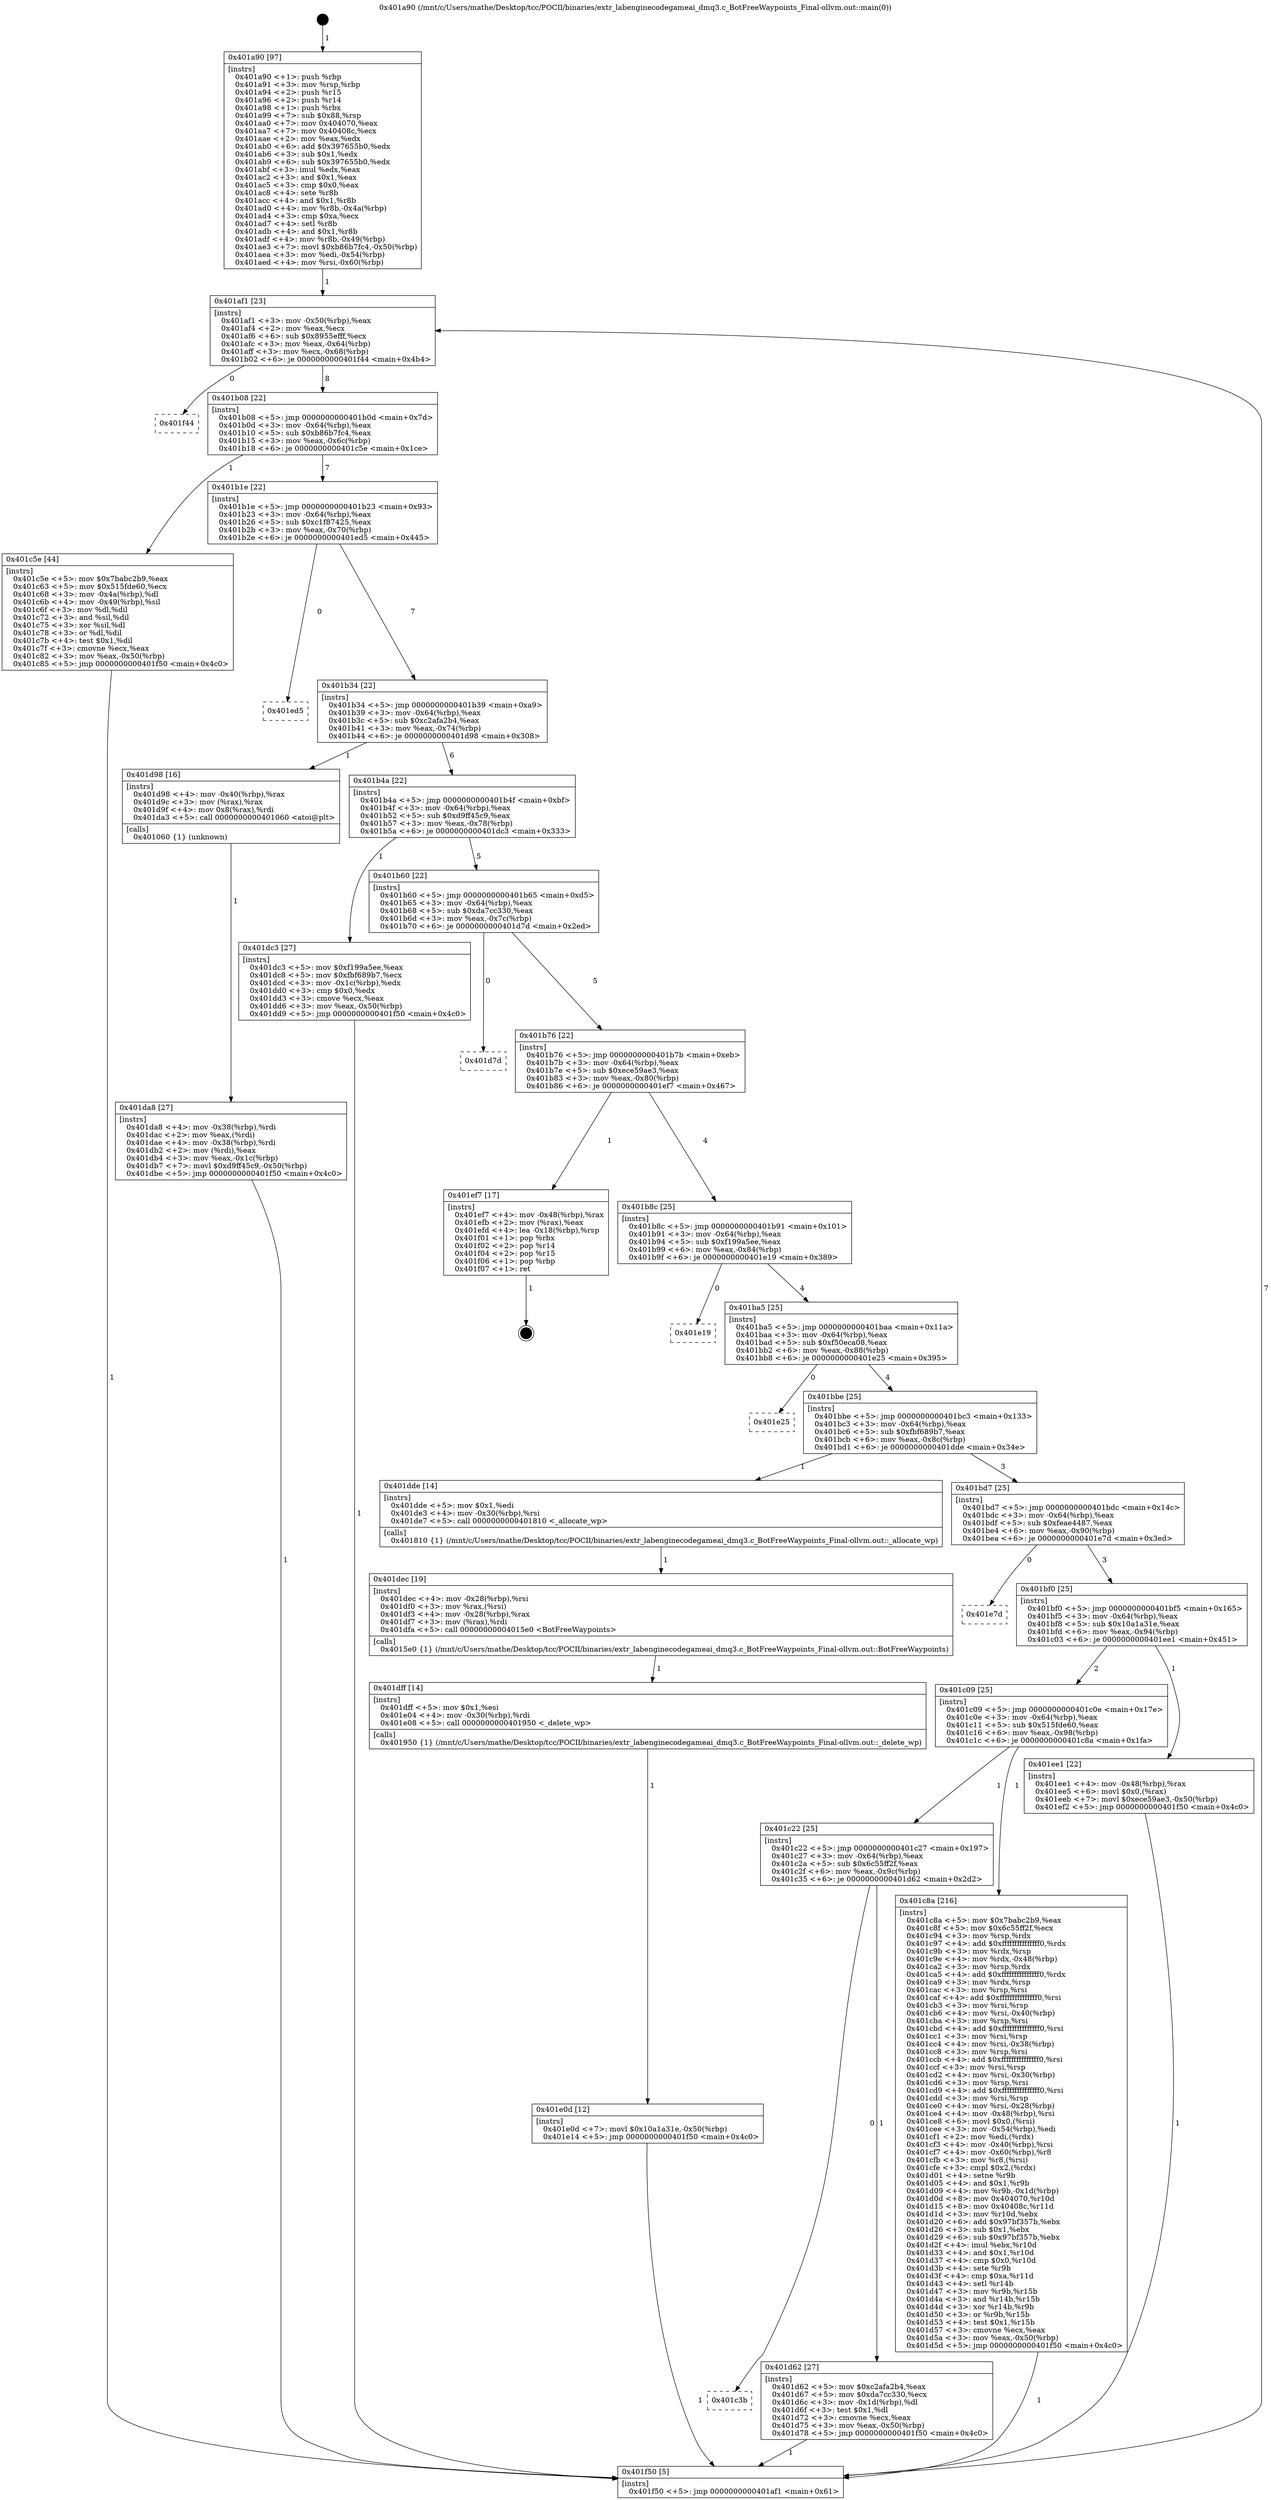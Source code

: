 digraph "0x401a90" {
  label = "0x401a90 (/mnt/c/Users/mathe/Desktop/tcc/POCII/binaries/extr_labenginecodegameai_dmq3.c_BotFreeWaypoints_Final-ollvm.out::main(0))"
  labelloc = "t"
  node[shape=record]

  Entry [label="",width=0.3,height=0.3,shape=circle,fillcolor=black,style=filled]
  "0x401af1" [label="{
     0x401af1 [23]\l
     | [instrs]\l
     &nbsp;&nbsp;0x401af1 \<+3\>: mov -0x50(%rbp),%eax\l
     &nbsp;&nbsp;0x401af4 \<+2\>: mov %eax,%ecx\l
     &nbsp;&nbsp;0x401af6 \<+6\>: sub $0x8955efff,%ecx\l
     &nbsp;&nbsp;0x401afc \<+3\>: mov %eax,-0x64(%rbp)\l
     &nbsp;&nbsp;0x401aff \<+3\>: mov %ecx,-0x68(%rbp)\l
     &nbsp;&nbsp;0x401b02 \<+6\>: je 0000000000401f44 \<main+0x4b4\>\l
  }"]
  "0x401f44" [label="{
     0x401f44\l
  }", style=dashed]
  "0x401b08" [label="{
     0x401b08 [22]\l
     | [instrs]\l
     &nbsp;&nbsp;0x401b08 \<+5\>: jmp 0000000000401b0d \<main+0x7d\>\l
     &nbsp;&nbsp;0x401b0d \<+3\>: mov -0x64(%rbp),%eax\l
     &nbsp;&nbsp;0x401b10 \<+5\>: sub $0xb86b7fc4,%eax\l
     &nbsp;&nbsp;0x401b15 \<+3\>: mov %eax,-0x6c(%rbp)\l
     &nbsp;&nbsp;0x401b18 \<+6\>: je 0000000000401c5e \<main+0x1ce\>\l
  }"]
  Exit [label="",width=0.3,height=0.3,shape=circle,fillcolor=black,style=filled,peripheries=2]
  "0x401c5e" [label="{
     0x401c5e [44]\l
     | [instrs]\l
     &nbsp;&nbsp;0x401c5e \<+5\>: mov $0x7babc2b9,%eax\l
     &nbsp;&nbsp;0x401c63 \<+5\>: mov $0x515fde60,%ecx\l
     &nbsp;&nbsp;0x401c68 \<+3\>: mov -0x4a(%rbp),%dl\l
     &nbsp;&nbsp;0x401c6b \<+4\>: mov -0x49(%rbp),%sil\l
     &nbsp;&nbsp;0x401c6f \<+3\>: mov %dl,%dil\l
     &nbsp;&nbsp;0x401c72 \<+3\>: and %sil,%dil\l
     &nbsp;&nbsp;0x401c75 \<+3\>: xor %sil,%dl\l
     &nbsp;&nbsp;0x401c78 \<+3\>: or %dl,%dil\l
     &nbsp;&nbsp;0x401c7b \<+4\>: test $0x1,%dil\l
     &nbsp;&nbsp;0x401c7f \<+3\>: cmovne %ecx,%eax\l
     &nbsp;&nbsp;0x401c82 \<+3\>: mov %eax,-0x50(%rbp)\l
     &nbsp;&nbsp;0x401c85 \<+5\>: jmp 0000000000401f50 \<main+0x4c0\>\l
  }"]
  "0x401b1e" [label="{
     0x401b1e [22]\l
     | [instrs]\l
     &nbsp;&nbsp;0x401b1e \<+5\>: jmp 0000000000401b23 \<main+0x93\>\l
     &nbsp;&nbsp;0x401b23 \<+3\>: mov -0x64(%rbp),%eax\l
     &nbsp;&nbsp;0x401b26 \<+5\>: sub $0xc1f87425,%eax\l
     &nbsp;&nbsp;0x401b2b \<+3\>: mov %eax,-0x70(%rbp)\l
     &nbsp;&nbsp;0x401b2e \<+6\>: je 0000000000401ed5 \<main+0x445\>\l
  }"]
  "0x401f50" [label="{
     0x401f50 [5]\l
     | [instrs]\l
     &nbsp;&nbsp;0x401f50 \<+5\>: jmp 0000000000401af1 \<main+0x61\>\l
  }"]
  "0x401a90" [label="{
     0x401a90 [97]\l
     | [instrs]\l
     &nbsp;&nbsp;0x401a90 \<+1\>: push %rbp\l
     &nbsp;&nbsp;0x401a91 \<+3\>: mov %rsp,%rbp\l
     &nbsp;&nbsp;0x401a94 \<+2\>: push %r15\l
     &nbsp;&nbsp;0x401a96 \<+2\>: push %r14\l
     &nbsp;&nbsp;0x401a98 \<+1\>: push %rbx\l
     &nbsp;&nbsp;0x401a99 \<+7\>: sub $0x88,%rsp\l
     &nbsp;&nbsp;0x401aa0 \<+7\>: mov 0x404070,%eax\l
     &nbsp;&nbsp;0x401aa7 \<+7\>: mov 0x40408c,%ecx\l
     &nbsp;&nbsp;0x401aae \<+2\>: mov %eax,%edx\l
     &nbsp;&nbsp;0x401ab0 \<+6\>: add $0x397655b0,%edx\l
     &nbsp;&nbsp;0x401ab6 \<+3\>: sub $0x1,%edx\l
     &nbsp;&nbsp;0x401ab9 \<+6\>: sub $0x397655b0,%edx\l
     &nbsp;&nbsp;0x401abf \<+3\>: imul %edx,%eax\l
     &nbsp;&nbsp;0x401ac2 \<+3\>: and $0x1,%eax\l
     &nbsp;&nbsp;0x401ac5 \<+3\>: cmp $0x0,%eax\l
     &nbsp;&nbsp;0x401ac8 \<+4\>: sete %r8b\l
     &nbsp;&nbsp;0x401acc \<+4\>: and $0x1,%r8b\l
     &nbsp;&nbsp;0x401ad0 \<+4\>: mov %r8b,-0x4a(%rbp)\l
     &nbsp;&nbsp;0x401ad4 \<+3\>: cmp $0xa,%ecx\l
     &nbsp;&nbsp;0x401ad7 \<+4\>: setl %r8b\l
     &nbsp;&nbsp;0x401adb \<+4\>: and $0x1,%r8b\l
     &nbsp;&nbsp;0x401adf \<+4\>: mov %r8b,-0x49(%rbp)\l
     &nbsp;&nbsp;0x401ae3 \<+7\>: movl $0xb86b7fc4,-0x50(%rbp)\l
     &nbsp;&nbsp;0x401aea \<+3\>: mov %edi,-0x54(%rbp)\l
     &nbsp;&nbsp;0x401aed \<+4\>: mov %rsi,-0x60(%rbp)\l
  }"]
  "0x401e0d" [label="{
     0x401e0d [12]\l
     | [instrs]\l
     &nbsp;&nbsp;0x401e0d \<+7\>: movl $0x10a1a31e,-0x50(%rbp)\l
     &nbsp;&nbsp;0x401e14 \<+5\>: jmp 0000000000401f50 \<main+0x4c0\>\l
  }"]
  "0x401ed5" [label="{
     0x401ed5\l
  }", style=dashed]
  "0x401b34" [label="{
     0x401b34 [22]\l
     | [instrs]\l
     &nbsp;&nbsp;0x401b34 \<+5\>: jmp 0000000000401b39 \<main+0xa9\>\l
     &nbsp;&nbsp;0x401b39 \<+3\>: mov -0x64(%rbp),%eax\l
     &nbsp;&nbsp;0x401b3c \<+5\>: sub $0xc2afa2b4,%eax\l
     &nbsp;&nbsp;0x401b41 \<+3\>: mov %eax,-0x74(%rbp)\l
     &nbsp;&nbsp;0x401b44 \<+6\>: je 0000000000401d98 \<main+0x308\>\l
  }"]
  "0x401dff" [label="{
     0x401dff [14]\l
     | [instrs]\l
     &nbsp;&nbsp;0x401dff \<+5\>: mov $0x1,%esi\l
     &nbsp;&nbsp;0x401e04 \<+4\>: mov -0x30(%rbp),%rdi\l
     &nbsp;&nbsp;0x401e08 \<+5\>: call 0000000000401950 \<_delete_wp\>\l
     | [calls]\l
     &nbsp;&nbsp;0x401950 \{1\} (/mnt/c/Users/mathe/Desktop/tcc/POCII/binaries/extr_labenginecodegameai_dmq3.c_BotFreeWaypoints_Final-ollvm.out::_delete_wp)\l
  }"]
  "0x401d98" [label="{
     0x401d98 [16]\l
     | [instrs]\l
     &nbsp;&nbsp;0x401d98 \<+4\>: mov -0x40(%rbp),%rax\l
     &nbsp;&nbsp;0x401d9c \<+3\>: mov (%rax),%rax\l
     &nbsp;&nbsp;0x401d9f \<+4\>: mov 0x8(%rax),%rdi\l
     &nbsp;&nbsp;0x401da3 \<+5\>: call 0000000000401060 \<atoi@plt\>\l
     | [calls]\l
     &nbsp;&nbsp;0x401060 \{1\} (unknown)\l
  }"]
  "0x401b4a" [label="{
     0x401b4a [22]\l
     | [instrs]\l
     &nbsp;&nbsp;0x401b4a \<+5\>: jmp 0000000000401b4f \<main+0xbf\>\l
     &nbsp;&nbsp;0x401b4f \<+3\>: mov -0x64(%rbp),%eax\l
     &nbsp;&nbsp;0x401b52 \<+5\>: sub $0xd9ff45c9,%eax\l
     &nbsp;&nbsp;0x401b57 \<+3\>: mov %eax,-0x78(%rbp)\l
     &nbsp;&nbsp;0x401b5a \<+6\>: je 0000000000401dc3 \<main+0x333\>\l
  }"]
  "0x401dec" [label="{
     0x401dec [19]\l
     | [instrs]\l
     &nbsp;&nbsp;0x401dec \<+4\>: mov -0x28(%rbp),%rsi\l
     &nbsp;&nbsp;0x401df0 \<+3\>: mov %rax,(%rsi)\l
     &nbsp;&nbsp;0x401df3 \<+4\>: mov -0x28(%rbp),%rax\l
     &nbsp;&nbsp;0x401df7 \<+3\>: mov (%rax),%rdi\l
     &nbsp;&nbsp;0x401dfa \<+5\>: call 00000000004015e0 \<BotFreeWaypoints\>\l
     | [calls]\l
     &nbsp;&nbsp;0x4015e0 \{1\} (/mnt/c/Users/mathe/Desktop/tcc/POCII/binaries/extr_labenginecodegameai_dmq3.c_BotFreeWaypoints_Final-ollvm.out::BotFreeWaypoints)\l
  }"]
  "0x401dc3" [label="{
     0x401dc3 [27]\l
     | [instrs]\l
     &nbsp;&nbsp;0x401dc3 \<+5\>: mov $0xf199a5ee,%eax\l
     &nbsp;&nbsp;0x401dc8 \<+5\>: mov $0xfbf689b7,%ecx\l
     &nbsp;&nbsp;0x401dcd \<+3\>: mov -0x1c(%rbp),%edx\l
     &nbsp;&nbsp;0x401dd0 \<+3\>: cmp $0x0,%edx\l
     &nbsp;&nbsp;0x401dd3 \<+3\>: cmove %ecx,%eax\l
     &nbsp;&nbsp;0x401dd6 \<+3\>: mov %eax,-0x50(%rbp)\l
     &nbsp;&nbsp;0x401dd9 \<+5\>: jmp 0000000000401f50 \<main+0x4c0\>\l
  }"]
  "0x401b60" [label="{
     0x401b60 [22]\l
     | [instrs]\l
     &nbsp;&nbsp;0x401b60 \<+5\>: jmp 0000000000401b65 \<main+0xd5\>\l
     &nbsp;&nbsp;0x401b65 \<+3\>: mov -0x64(%rbp),%eax\l
     &nbsp;&nbsp;0x401b68 \<+5\>: sub $0xda7cc330,%eax\l
     &nbsp;&nbsp;0x401b6d \<+3\>: mov %eax,-0x7c(%rbp)\l
     &nbsp;&nbsp;0x401b70 \<+6\>: je 0000000000401d7d \<main+0x2ed\>\l
  }"]
  "0x401da8" [label="{
     0x401da8 [27]\l
     | [instrs]\l
     &nbsp;&nbsp;0x401da8 \<+4\>: mov -0x38(%rbp),%rdi\l
     &nbsp;&nbsp;0x401dac \<+2\>: mov %eax,(%rdi)\l
     &nbsp;&nbsp;0x401dae \<+4\>: mov -0x38(%rbp),%rdi\l
     &nbsp;&nbsp;0x401db2 \<+2\>: mov (%rdi),%eax\l
     &nbsp;&nbsp;0x401db4 \<+3\>: mov %eax,-0x1c(%rbp)\l
     &nbsp;&nbsp;0x401db7 \<+7\>: movl $0xd9ff45c9,-0x50(%rbp)\l
     &nbsp;&nbsp;0x401dbe \<+5\>: jmp 0000000000401f50 \<main+0x4c0\>\l
  }"]
  "0x401d7d" [label="{
     0x401d7d\l
  }", style=dashed]
  "0x401b76" [label="{
     0x401b76 [22]\l
     | [instrs]\l
     &nbsp;&nbsp;0x401b76 \<+5\>: jmp 0000000000401b7b \<main+0xeb\>\l
     &nbsp;&nbsp;0x401b7b \<+3\>: mov -0x64(%rbp),%eax\l
     &nbsp;&nbsp;0x401b7e \<+5\>: sub $0xece59ae3,%eax\l
     &nbsp;&nbsp;0x401b83 \<+3\>: mov %eax,-0x80(%rbp)\l
     &nbsp;&nbsp;0x401b86 \<+6\>: je 0000000000401ef7 \<main+0x467\>\l
  }"]
  "0x401c3b" [label="{
     0x401c3b\l
  }", style=dashed]
  "0x401ef7" [label="{
     0x401ef7 [17]\l
     | [instrs]\l
     &nbsp;&nbsp;0x401ef7 \<+4\>: mov -0x48(%rbp),%rax\l
     &nbsp;&nbsp;0x401efb \<+2\>: mov (%rax),%eax\l
     &nbsp;&nbsp;0x401efd \<+4\>: lea -0x18(%rbp),%rsp\l
     &nbsp;&nbsp;0x401f01 \<+1\>: pop %rbx\l
     &nbsp;&nbsp;0x401f02 \<+2\>: pop %r14\l
     &nbsp;&nbsp;0x401f04 \<+2\>: pop %r15\l
     &nbsp;&nbsp;0x401f06 \<+1\>: pop %rbp\l
     &nbsp;&nbsp;0x401f07 \<+1\>: ret\l
  }"]
  "0x401b8c" [label="{
     0x401b8c [25]\l
     | [instrs]\l
     &nbsp;&nbsp;0x401b8c \<+5\>: jmp 0000000000401b91 \<main+0x101\>\l
     &nbsp;&nbsp;0x401b91 \<+3\>: mov -0x64(%rbp),%eax\l
     &nbsp;&nbsp;0x401b94 \<+5\>: sub $0xf199a5ee,%eax\l
     &nbsp;&nbsp;0x401b99 \<+6\>: mov %eax,-0x84(%rbp)\l
     &nbsp;&nbsp;0x401b9f \<+6\>: je 0000000000401e19 \<main+0x389\>\l
  }"]
  "0x401d62" [label="{
     0x401d62 [27]\l
     | [instrs]\l
     &nbsp;&nbsp;0x401d62 \<+5\>: mov $0xc2afa2b4,%eax\l
     &nbsp;&nbsp;0x401d67 \<+5\>: mov $0xda7cc330,%ecx\l
     &nbsp;&nbsp;0x401d6c \<+3\>: mov -0x1d(%rbp),%dl\l
     &nbsp;&nbsp;0x401d6f \<+3\>: test $0x1,%dl\l
     &nbsp;&nbsp;0x401d72 \<+3\>: cmovne %ecx,%eax\l
     &nbsp;&nbsp;0x401d75 \<+3\>: mov %eax,-0x50(%rbp)\l
     &nbsp;&nbsp;0x401d78 \<+5\>: jmp 0000000000401f50 \<main+0x4c0\>\l
  }"]
  "0x401e19" [label="{
     0x401e19\l
  }", style=dashed]
  "0x401ba5" [label="{
     0x401ba5 [25]\l
     | [instrs]\l
     &nbsp;&nbsp;0x401ba5 \<+5\>: jmp 0000000000401baa \<main+0x11a\>\l
     &nbsp;&nbsp;0x401baa \<+3\>: mov -0x64(%rbp),%eax\l
     &nbsp;&nbsp;0x401bad \<+5\>: sub $0xf50eca08,%eax\l
     &nbsp;&nbsp;0x401bb2 \<+6\>: mov %eax,-0x88(%rbp)\l
     &nbsp;&nbsp;0x401bb8 \<+6\>: je 0000000000401e25 \<main+0x395\>\l
  }"]
  "0x401c22" [label="{
     0x401c22 [25]\l
     | [instrs]\l
     &nbsp;&nbsp;0x401c22 \<+5\>: jmp 0000000000401c27 \<main+0x197\>\l
     &nbsp;&nbsp;0x401c27 \<+3\>: mov -0x64(%rbp),%eax\l
     &nbsp;&nbsp;0x401c2a \<+5\>: sub $0x6c55ff2f,%eax\l
     &nbsp;&nbsp;0x401c2f \<+6\>: mov %eax,-0x9c(%rbp)\l
     &nbsp;&nbsp;0x401c35 \<+6\>: je 0000000000401d62 \<main+0x2d2\>\l
  }"]
  "0x401e25" [label="{
     0x401e25\l
  }", style=dashed]
  "0x401bbe" [label="{
     0x401bbe [25]\l
     | [instrs]\l
     &nbsp;&nbsp;0x401bbe \<+5\>: jmp 0000000000401bc3 \<main+0x133\>\l
     &nbsp;&nbsp;0x401bc3 \<+3\>: mov -0x64(%rbp),%eax\l
     &nbsp;&nbsp;0x401bc6 \<+5\>: sub $0xfbf689b7,%eax\l
     &nbsp;&nbsp;0x401bcb \<+6\>: mov %eax,-0x8c(%rbp)\l
     &nbsp;&nbsp;0x401bd1 \<+6\>: je 0000000000401dde \<main+0x34e\>\l
  }"]
  "0x401c8a" [label="{
     0x401c8a [216]\l
     | [instrs]\l
     &nbsp;&nbsp;0x401c8a \<+5\>: mov $0x7babc2b9,%eax\l
     &nbsp;&nbsp;0x401c8f \<+5\>: mov $0x6c55ff2f,%ecx\l
     &nbsp;&nbsp;0x401c94 \<+3\>: mov %rsp,%rdx\l
     &nbsp;&nbsp;0x401c97 \<+4\>: add $0xfffffffffffffff0,%rdx\l
     &nbsp;&nbsp;0x401c9b \<+3\>: mov %rdx,%rsp\l
     &nbsp;&nbsp;0x401c9e \<+4\>: mov %rdx,-0x48(%rbp)\l
     &nbsp;&nbsp;0x401ca2 \<+3\>: mov %rsp,%rdx\l
     &nbsp;&nbsp;0x401ca5 \<+4\>: add $0xfffffffffffffff0,%rdx\l
     &nbsp;&nbsp;0x401ca9 \<+3\>: mov %rdx,%rsp\l
     &nbsp;&nbsp;0x401cac \<+3\>: mov %rsp,%rsi\l
     &nbsp;&nbsp;0x401caf \<+4\>: add $0xfffffffffffffff0,%rsi\l
     &nbsp;&nbsp;0x401cb3 \<+3\>: mov %rsi,%rsp\l
     &nbsp;&nbsp;0x401cb6 \<+4\>: mov %rsi,-0x40(%rbp)\l
     &nbsp;&nbsp;0x401cba \<+3\>: mov %rsp,%rsi\l
     &nbsp;&nbsp;0x401cbd \<+4\>: add $0xfffffffffffffff0,%rsi\l
     &nbsp;&nbsp;0x401cc1 \<+3\>: mov %rsi,%rsp\l
     &nbsp;&nbsp;0x401cc4 \<+4\>: mov %rsi,-0x38(%rbp)\l
     &nbsp;&nbsp;0x401cc8 \<+3\>: mov %rsp,%rsi\l
     &nbsp;&nbsp;0x401ccb \<+4\>: add $0xfffffffffffffff0,%rsi\l
     &nbsp;&nbsp;0x401ccf \<+3\>: mov %rsi,%rsp\l
     &nbsp;&nbsp;0x401cd2 \<+4\>: mov %rsi,-0x30(%rbp)\l
     &nbsp;&nbsp;0x401cd6 \<+3\>: mov %rsp,%rsi\l
     &nbsp;&nbsp;0x401cd9 \<+4\>: add $0xfffffffffffffff0,%rsi\l
     &nbsp;&nbsp;0x401cdd \<+3\>: mov %rsi,%rsp\l
     &nbsp;&nbsp;0x401ce0 \<+4\>: mov %rsi,-0x28(%rbp)\l
     &nbsp;&nbsp;0x401ce4 \<+4\>: mov -0x48(%rbp),%rsi\l
     &nbsp;&nbsp;0x401ce8 \<+6\>: movl $0x0,(%rsi)\l
     &nbsp;&nbsp;0x401cee \<+3\>: mov -0x54(%rbp),%edi\l
     &nbsp;&nbsp;0x401cf1 \<+2\>: mov %edi,(%rdx)\l
     &nbsp;&nbsp;0x401cf3 \<+4\>: mov -0x40(%rbp),%rsi\l
     &nbsp;&nbsp;0x401cf7 \<+4\>: mov -0x60(%rbp),%r8\l
     &nbsp;&nbsp;0x401cfb \<+3\>: mov %r8,(%rsi)\l
     &nbsp;&nbsp;0x401cfe \<+3\>: cmpl $0x2,(%rdx)\l
     &nbsp;&nbsp;0x401d01 \<+4\>: setne %r9b\l
     &nbsp;&nbsp;0x401d05 \<+4\>: and $0x1,%r9b\l
     &nbsp;&nbsp;0x401d09 \<+4\>: mov %r9b,-0x1d(%rbp)\l
     &nbsp;&nbsp;0x401d0d \<+8\>: mov 0x404070,%r10d\l
     &nbsp;&nbsp;0x401d15 \<+8\>: mov 0x40408c,%r11d\l
     &nbsp;&nbsp;0x401d1d \<+3\>: mov %r10d,%ebx\l
     &nbsp;&nbsp;0x401d20 \<+6\>: add $0x97bf357b,%ebx\l
     &nbsp;&nbsp;0x401d26 \<+3\>: sub $0x1,%ebx\l
     &nbsp;&nbsp;0x401d29 \<+6\>: sub $0x97bf357b,%ebx\l
     &nbsp;&nbsp;0x401d2f \<+4\>: imul %ebx,%r10d\l
     &nbsp;&nbsp;0x401d33 \<+4\>: and $0x1,%r10d\l
     &nbsp;&nbsp;0x401d37 \<+4\>: cmp $0x0,%r10d\l
     &nbsp;&nbsp;0x401d3b \<+4\>: sete %r9b\l
     &nbsp;&nbsp;0x401d3f \<+4\>: cmp $0xa,%r11d\l
     &nbsp;&nbsp;0x401d43 \<+4\>: setl %r14b\l
     &nbsp;&nbsp;0x401d47 \<+3\>: mov %r9b,%r15b\l
     &nbsp;&nbsp;0x401d4a \<+3\>: and %r14b,%r15b\l
     &nbsp;&nbsp;0x401d4d \<+3\>: xor %r14b,%r9b\l
     &nbsp;&nbsp;0x401d50 \<+3\>: or %r9b,%r15b\l
     &nbsp;&nbsp;0x401d53 \<+4\>: test $0x1,%r15b\l
     &nbsp;&nbsp;0x401d57 \<+3\>: cmovne %ecx,%eax\l
     &nbsp;&nbsp;0x401d5a \<+3\>: mov %eax,-0x50(%rbp)\l
     &nbsp;&nbsp;0x401d5d \<+5\>: jmp 0000000000401f50 \<main+0x4c0\>\l
  }"]
  "0x401dde" [label="{
     0x401dde [14]\l
     | [instrs]\l
     &nbsp;&nbsp;0x401dde \<+5\>: mov $0x1,%edi\l
     &nbsp;&nbsp;0x401de3 \<+4\>: mov -0x30(%rbp),%rsi\l
     &nbsp;&nbsp;0x401de7 \<+5\>: call 0000000000401810 \<_allocate_wp\>\l
     | [calls]\l
     &nbsp;&nbsp;0x401810 \{1\} (/mnt/c/Users/mathe/Desktop/tcc/POCII/binaries/extr_labenginecodegameai_dmq3.c_BotFreeWaypoints_Final-ollvm.out::_allocate_wp)\l
  }"]
  "0x401bd7" [label="{
     0x401bd7 [25]\l
     | [instrs]\l
     &nbsp;&nbsp;0x401bd7 \<+5\>: jmp 0000000000401bdc \<main+0x14c\>\l
     &nbsp;&nbsp;0x401bdc \<+3\>: mov -0x64(%rbp),%eax\l
     &nbsp;&nbsp;0x401bdf \<+5\>: sub $0xfeae4487,%eax\l
     &nbsp;&nbsp;0x401be4 \<+6\>: mov %eax,-0x90(%rbp)\l
     &nbsp;&nbsp;0x401bea \<+6\>: je 0000000000401e7d \<main+0x3ed\>\l
  }"]
  "0x401c09" [label="{
     0x401c09 [25]\l
     | [instrs]\l
     &nbsp;&nbsp;0x401c09 \<+5\>: jmp 0000000000401c0e \<main+0x17e\>\l
     &nbsp;&nbsp;0x401c0e \<+3\>: mov -0x64(%rbp),%eax\l
     &nbsp;&nbsp;0x401c11 \<+5\>: sub $0x515fde60,%eax\l
     &nbsp;&nbsp;0x401c16 \<+6\>: mov %eax,-0x98(%rbp)\l
     &nbsp;&nbsp;0x401c1c \<+6\>: je 0000000000401c8a \<main+0x1fa\>\l
  }"]
  "0x401e7d" [label="{
     0x401e7d\l
  }", style=dashed]
  "0x401bf0" [label="{
     0x401bf0 [25]\l
     | [instrs]\l
     &nbsp;&nbsp;0x401bf0 \<+5\>: jmp 0000000000401bf5 \<main+0x165\>\l
     &nbsp;&nbsp;0x401bf5 \<+3\>: mov -0x64(%rbp),%eax\l
     &nbsp;&nbsp;0x401bf8 \<+5\>: sub $0x10a1a31e,%eax\l
     &nbsp;&nbsp;0x401bfd \<+6\>: mov %eax,-0x94(%rbp)\l
     &nbsp;&nbsp;0x401c03 \<+6\>: je 0000000000401ee1 \<main+0x451\>\l
  }"]
  "0x401ee1" [label="{
     0x401ee1 [22]\l
     | [instrs]\l
     &nbsp;&nbsp;0x401ee1 \<+4\>: mov -0x48(%rbp),%rax\l
     &nbsp;&nbsp;0x401ee5 \<+6\>: movl $0x0,(%rax)\l
     &nbsp;&nbsp;0x401eeb \<+7\>: movl $0xece59ae3,-0x50(%rbp)\l
     &nbsp;&nbsp;0x401ef2 \<+5\>: jmp 0000000000401f50 \<main+0x4c0\>\l
  }"]
  Entry -> "0x401a90" [label=" 1"]
  "0x401af1" -> "0x401f44" [label=" 0"]
  "0x401af1" -> "0x401b08" [label=" 8"]
  "0x401ef7" -> Exit [label=" 1"]
  "0x401b08" -> "0x401c5e" [label=" 1"]
  "0x401b08" -> "0x401b1e" [label=" 7"]
  "0x401c5e" -> "0x401f50" [label=" 1"]
  "0x401a90" -> "0x401af1" [label=" 1"]
  "0x401f50" -> "0x401af1" [label=" 7"]
  "0x401ee1" -> "0x401f50" [label=" 1"]
  "0x401b1e" -> "0x401ed5" [label=" 0"]
  "0x401b1e" -> "0x401b34" [label=" 7"]
  "0x401e0d" -> "0x401f50" [label=" 1"]
  "0x401b34" -> "0x401d98" [label=" 1"]
  "0x401b34" -> "0x401b4a" [label=" 6"]
  "0x401dff" -> "0x401e0d" [label=" 1"]
  "0x401b4a" -> "0x401dc3" [label=" 1"]
  "0x401b4a" -> "0x401b60" [label=" 5"]
  "0x401dec" -> "0x401dff" [label=" 1"]
  "0x401b60" -> "0x401d7d" [label=" 0"]
  "0x401b60" -> "0x401b76" [label=" 5"]
  "0x401dde" -> "0x401dec" [label=" 1"]
  "0x401b76" -> "0x401ef7" [label=" 1"]
  "0x401b76" -> "0x401b8c" [label=" 4"]
  "0x401dc3" -> "0x401f50" [label=" 1"]
  "0x401b8c" -> "0x401e19" [label=" 0"]
  "0x401b8c" -> "0x401ba5" [label=" 4"]
  "0x401da8" -> "0x401f50" [label=" 1"]
  "0x401ba5" -> "0x401e25" [label=" 0"]
  "0x401ba5" -> "0x401bbe" [label=" 4"]
  "0x401d62" -> "0x401f50" [label=" 1"]
  "0x401bbe" -> "0x401dde" [label=" 1"]
  "0x401bbe" -> "0x401bd7" [label=" 3"]
  "0x401c22" -> "0x401c3b" [label=" 0"]
  "0x401bd7" -> "0x401e7d" [label=" 0"]
  "0x401bd7" -> "0x401bf0" [label=" 3"]
  "0x401d98" -> "0x401da8" [label=" 1"]
  "0x401bf0" -> "0x401ee1" [label=" 1"]
  "0x401bf0" -> "0x401c09" [label=" 2"]
  "0x401c22" -> "0x401d62" [label=" 1"]
  "0x401c09" -> "0x401c8a" [label=" 1"]
  "0x401c09" -> "0x401c22" [label=" 1"]
  "0x401c8a" -> "0x401f50" [label=" 1"]
}
